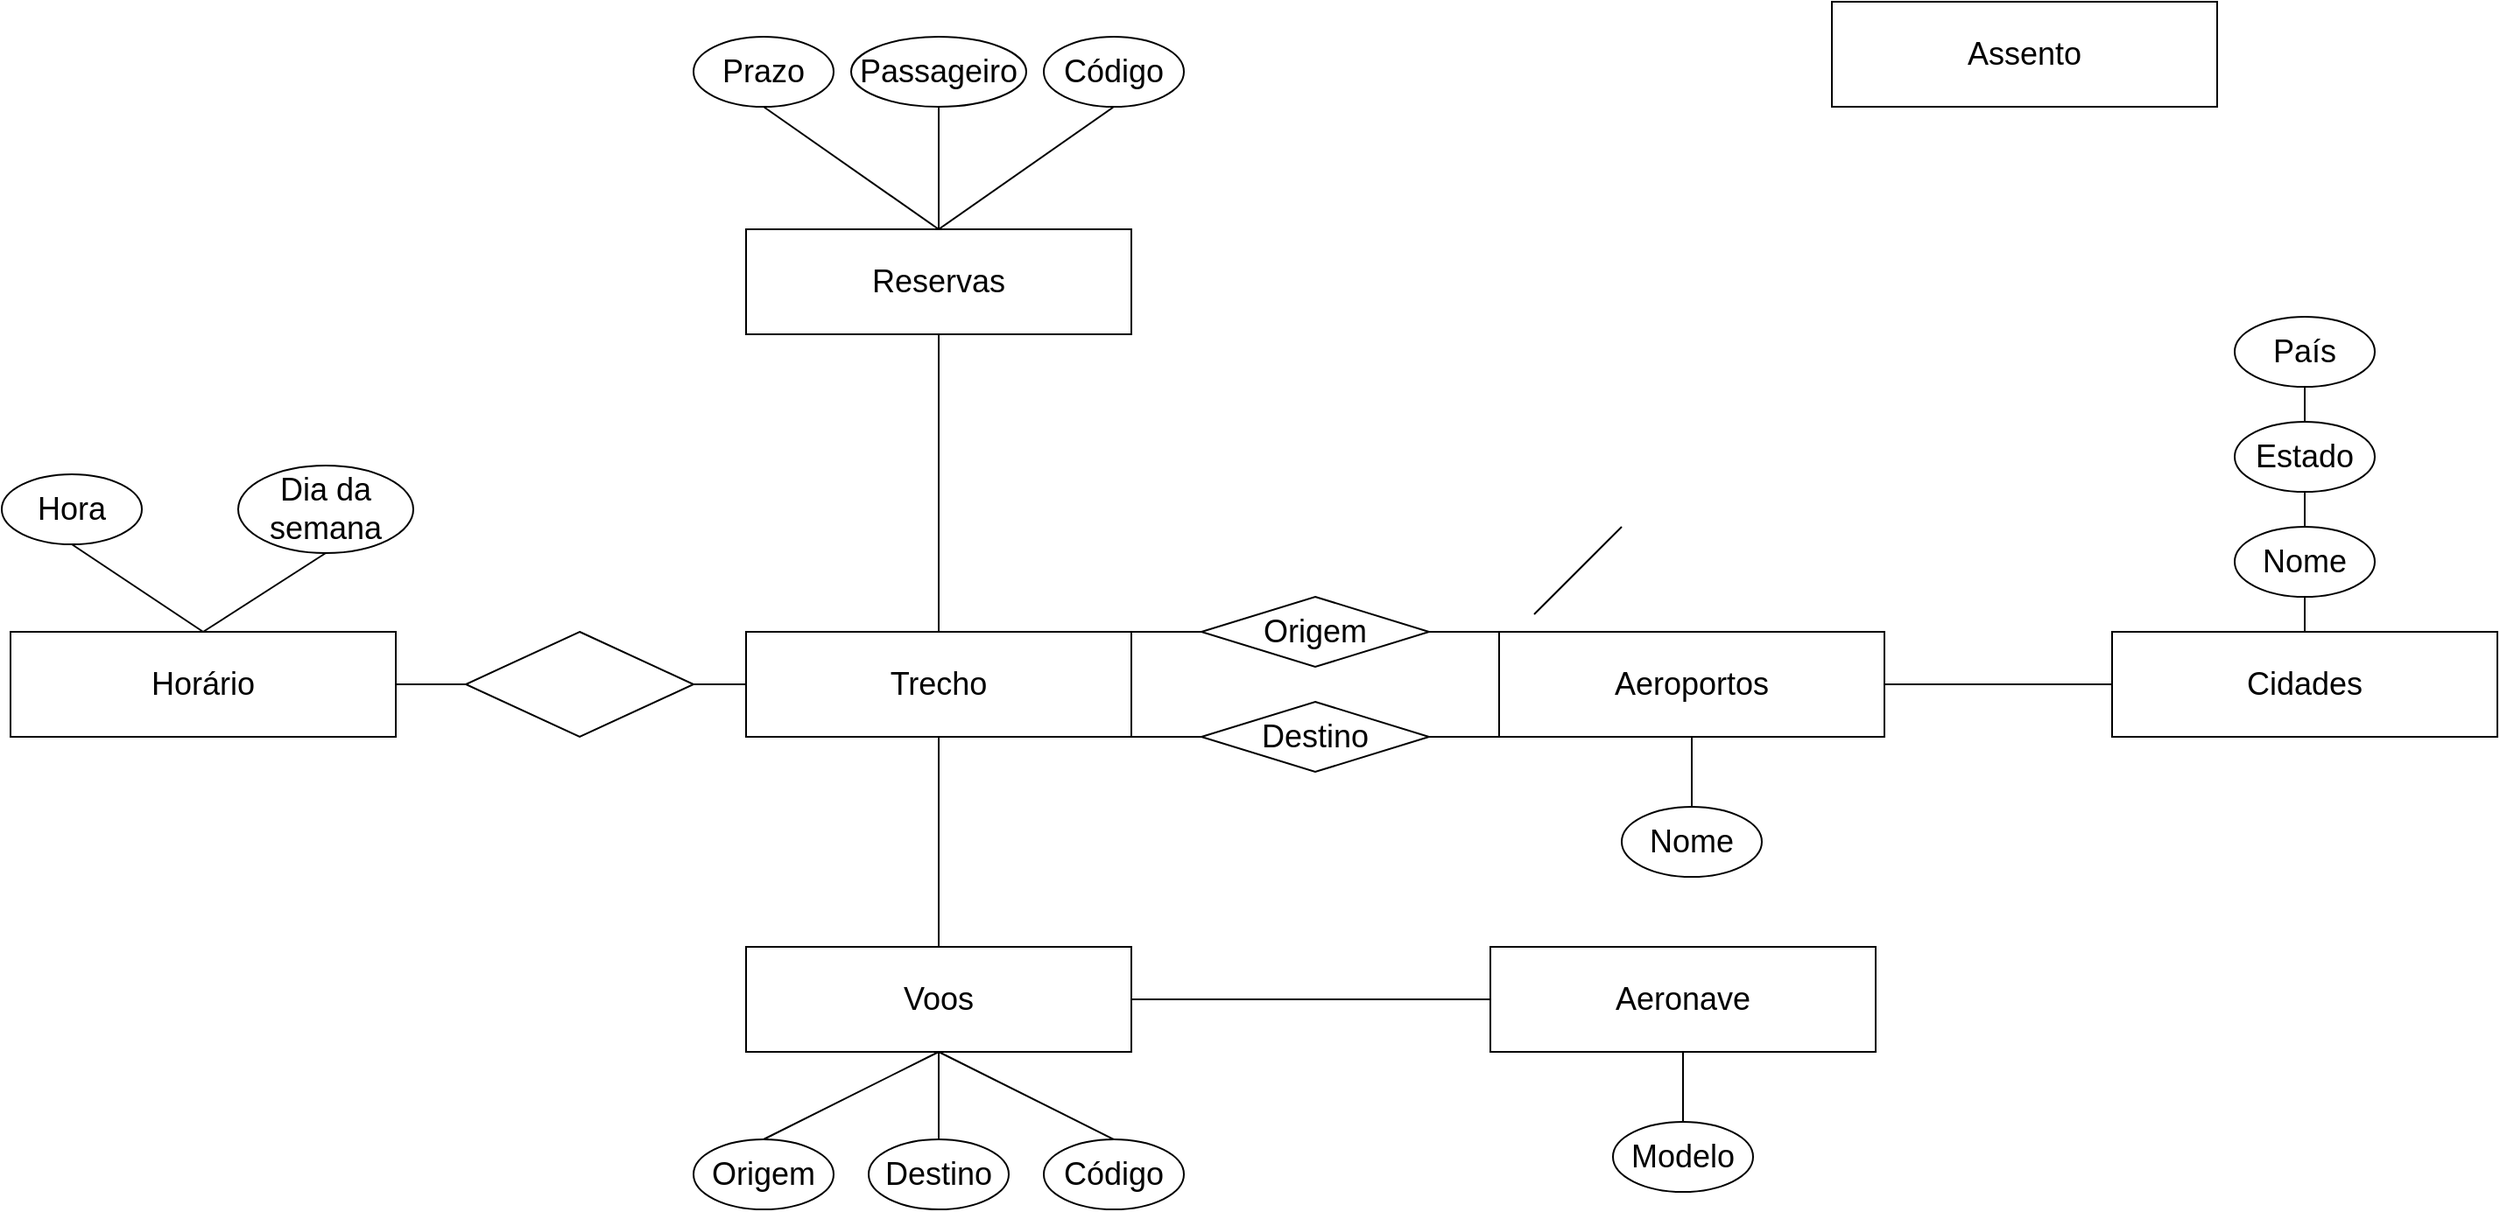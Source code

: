 <mxfile version="14.9.3" type="github">
  <diagram id="R2lEEEUBdFMjLlhIrx00" name="Page-1">
    <mxGraphModel dx="2090" dy="643" grid="1" gridSize="10" guides="1" tooltips="1" connect="1" arrows="1" fold="1" page="1" pageScale="1" pageWidth="850" pageHeight="1100" math="0" shadow="0" extFonts="Permanent Marker^https://fonts.googleapis.com/css?family=Permanent+Marker">
      <root>
        <mxCell id="0" />
        <mxCell id="1" parent="0" />
        <mxCell id="9EKVIyOOfx1yKH4zafNA-1" value="&lt;font style=&quot;font-size: 18px&quot;&gt;Trecho&lt;/font&gt;" style="rounded=0;whiteSpace=wrap;html=1;" parent="1" vertex="1">
          <mxGeometry y="370" width="220" height="60" as="geometry" />
        </mxCell>
        <mxCell id="9EKVIyOOfx1yKH4zafNA-2" value="&lt;span style=&quot;font-size: 18px&quot;&gt;Reservas&lt;/span&gt;" style="rounded=0;whiteSpace=wrap;html=1;" parent="1" vertex="1">
          <mxGeometry y="140" width="220" height="60" as="geometry" />
        </mxCell>
        <mxCell id="9EKVIyOOfx1yKH4zafNA-4" value="&lt;font style=&quot;font-size: 18px&quot;&gt;Cidades&lt;/font&gt;" style="rounded=0;whiteSpace=wrap;html=1;" parent="1" vertex="1">
          <mxGeometry x="780" y="370" width="220" height="60" as="geometry" />
        </mxCell>
        <mxCell id="9EKVIyOOfx1yKH4zafNA-5" value="&lt;span style=&quot;font-size: 18px&quot;&gt;Aeroportos&lt;/span&gt;" style="rounded=0;whiteSpace=wrap;html=1;" parent="1" vertex="1">
          <mxGeometry x="430" y="370" width="220" height="60" as="geometry" />
        </mxCell>
        <mxCell id="9EKVIyOOfx1yKH4zafNA-6" value="&lt;span style=&quot;font-size: 18px&quot;&gt;Voos&lt;/span&gt;" style="rounded=0;whiteSpace=wrap;html=1;" parent="1" vertex="1">
          <mxGeometry y="550" width="220" height="60" as="geometry" />
        </mxCell>
        <mxCell id="9EKVIyOOfx1yKH4zafNA-9" value="&lt;span style=&quot;font-size: 18px&quot;&gt;Aeronave&lt;/span&gt;" style="rounded=0;whiteSpace=wrap;html=1;" parent="1" vertex="1">
          <mxGeometry x="425" y="550" width="220" height="60" as="geometry" />
        </mxCell>
        <mxCell id="9EKVIyOOfx1yKH4zafNA-10" value="&lt;span style=&quot;font-size: 18px&quot;&gt;Assento&lt;/span&gt;" style="rounded=0;whiteSpace=wrap;html=1;" parent="1" vertex="1">
          <mxGeometry x="620" y="10" width="220" height="60" as="geometry" />
        </mxCell>
        <mxCell id="cMllE6r7DTJcGbb2FHrs-1" value="&lt;font style=&quot;font-size: 18px&quot;&gt;Código&lt;/font&gt;" style="ellipse;whiteSpace=wrap;html=1;" vertex="1" parent="1">
          <mxGeometry x="170" y="30" width="80" height="40" as="geometry" />
        </mxCell>
        <mxCell id="cMllE6r7DTJcGbb2FHrs-2" value="&lt;span style=&quot;font-size: 18px&quot;&gt;Passageiro&lt;/span&gt;" style="ellipse;whiteSpace=wrap;html=1;" vertex="1" parent="1">
          <mxGeometry x="60" y="30" width="100" height="40" as="geometry" />
        </mxCell>
        <mxCell id="cMllE6r7DTJcGbb2FHrs-3" value="" style="endArrow=none;html=1;entryX=0.5;entryY=1;entryDx=0;entryDy=0;exitX=0.5;exitY=0;exitDx=0;exitDy=0;" edge="1" parent="1" source="9EKVIyOOfx1yKH4zafNA-1" target="9EKVIyOOfx1yKH4zafNA-2">
          <mxGeometry width="50" height="50" relative="1" as="geometry">
            <mxPoint x="130" y="390" as="sourcePoint" />
            <mxPoint x="180" y="340" as="targetPoint" />
          </mxGeometry>
        </mxCell>
        <mxCell id="cMllE6r7DTJcGbb2FHrs-5" value="" style="endArrow=none;html=1;entryX=1;entryY=0.5;entryDx=0;entryDy=0;exitX=0;exitY=0.5;exitDx=0;exitDy=0;" edge="1" parent="1" source="9EKVIyOOfx1yKH4zafNA-1" target="cMllE6r7DTJcGbb2FHrs-41">
          <mxGeometry width="50" height="50" relative="1" as="geometry">
            <mxPoint x="130" y="390" as="sourcePoint" />
            <mxPoint x="-90.0" y="400" as="targetPoint" />
          </mxGeometry>
        </mxCell>
        <mxCell id="cMllE6r7DTJcGbb2FHrs-6" value="&lt;font style=&quot;font-size: 18px&quot;&gt;Prazo&lt;/font&gt;" style="ellipse;whiteSpace=wrap;html=1;" vertex="1" parent="1">
          <mxGeometry x="-30" y="30" width="80" height="40" as="geometry" />
        </mxCell>
        <mxCell id="cMllE6r7DTJcGbb2FHrs-7" value="" style="endArrow=none;html=1;entryX=0.5;entryY=1;entryDx=0;entryDy=0;exitX=0.5;exitY=0;exitDx=0;exitDy=0;" edge="1" parent="1" source="9EKVIyOOfx1yKH4zafNA-2" target="cMllE6r7DTJcGbb2FHrs-6">
          <mxGeometry width="50" height="50" relative="1" as="geometry">
            <mxPoint x="130" y="390" as="sourcePoint" />
            <mxPoint x="180" y="340" as="targetPoint" />
          </mxGeometry>
        </mxCell>
        <mxCell id="cMllE6r7DTJcGbb2FHrs-8" value="" style="endArrow=none;html=1;entryX=0.5;entryY=1;entryDx=0;entryDy=0;" edge="1" parent="1" target="cMllE6r7DTJcGbb2FHrs-1">
          <mxGeometry width="50" height="50" relative="1" as="geometry">
            <mxPoint x="110" y="140" as="sourcePoint" />
            <mxPoint x="170" y="80" as="targetPoint" />
          </mxGeometry>
        </mxCell>
        <mxCell id="cMllE6r7DTJcGbb2FHrs-9" value="" style="endArrow=none;html=1;exitX=0.5;exitY=0;exitDx=0;exitDy=0;entryX=0.5;entryY=1;entryDx=0;entryDy=0;" edge="1" parent="1" source="9EKVIyOOfx1yKH4zafNA-2" target="cMllE6r7DTJcGbb2FHrs-2">
          <mxGeometry width="50" height="50" relative="1" as="geometry">
            <mxPoint x="110" y="130.0" as="sourcePoint" />
            <mxPoint x="120" y="80" as="targetPoint" />
          </mxGeometry>
        </mxCell>
        <mxCell id="cMllE6r7DTJcGbb2FHrs-10" value="&lt;font style=&quot;font-size: 18px&quot;&gt;Origem&lt;/font&gt;" style="ellipse;whiteSpace=wrap;html=1;" vertex="1" parent="1">
          <mxGeometry x="-30" y="660" width="80" height="40" as="geometry" />
        </mxCell>
        <mxCell id="cMllE6r7DTJcGbb2FHrs-11" value="&lt;font style=&quot;font-size: 18px&quot;&gt;Código&lt;/font&gt;" style="ellipse;whiteSpace=wrap;html=1;" vertex="1" parent="1">
          <mxGeometry x="170" y="660" width="80" height="40" as="geometry" />
        </mxCell>
        <mxCell id="cMllE6r7DTJcGbb2FHrs-12" value="&lt;font style=&quot;font-size: 18px&quot;&gt;Destino&lt;/font&gt;" style="ellipse;whiteSpace=wrap;html=1;" vertex="1" parent="1">
          <mxGeometry x="70" y="660" width="80" height="40" as="geometry" />
        </mxCell>
        <mxCell id="cMllE6r7DTJcGbb2FHrs-13" value="" style="endArrow=none;html=1;entryX=0.5;entryY=1;entryDx=0;entryDy=0;exitX=0.5;exitY=0;exitDx=0;exitDy=0;" edge="1" parent="1" source="cMllE6r7DTJcGbb2FHrs-10" target="9EKVIyOOfx1yKH4zafNA-6">
          <mxGeometry width="50" height="50" relative="1" as="geometry">
            <mxPoint x="-100" y="920" as="sourcePoint" />
            <mxPoint x="-50" y="870" as="targetPoint" />
          </mxGeometry>
        </mxCell>
        <mxCell id="cMllE6r7DTJcGbb2FHrs-14" value="" style="endArrow=none;html=1;entryX=0.5;entryY=1;entryDx=0;entryDy=0;exitX=0.5;exitY=0;exitDx=0;exitDy=0;" edge="1" parent="1" source="cMllE6r7DTJcGbb2FHrs-11" target="9EKVIyOOfx1yKH4zafNA-6">
          <mxGeometry width="50" height="50" relative="1" as="geometry">
            <mxPoint x="-220" y="790" as="sourcePoint" />
            <mxPoint x="-110" y="730" as="targetPoint" />
          </mxGeometry>
        </mxCell>
        <mxCell id="cMllE6r7DTJcGbb2FHrs-15" value="" style="endArrow=none;html=1;entryX=0.5;entryY=1;entryDx=0;entryDy=0;exitX=0.5;exitY=0;exitDx=0;exitDy=0;" edge="1" parent="1" source="cMllE6r7DTJcGbb2FHrs-12" target="9EKVIyOOfx1yKH4zafNA-6">
          <mxGeometry width="50" height="50" relative="1" as="geometry">
            <mxPoint x="-210" y="800" as="sourcePoint" />
            <mxPoint x="-100" y="740" as="targetPoint" />
          </mxGeometry>
        </mxCell>
        <mxCell id="cMllE6r7DTJcGbb2FHrs-16" value="" style="endArrow=none;html=1;entryX=0.5;entryY=1;entryDx=0;entryDy=0;exitX=0.5;exitY=0;exitDx=0;exitDy=0;" edge="1" parent="1" source="9EKVIyOOfx1yKH4zafNA-6" target="9EKVIyOOfx1yKH4zafNA-1">
          <mxGeometry width="50" height="50" relative="1" as="geometry">
            <mxPoint x="380" y="460" as="sourcePoint" />
            <mxPoint x="430" y="410" as="targetPoint" />
          </mxGeometry>
        </mxCell>
        <mxCell id="cMllE6r7DTJcGbb2FHrs-20" value="&lt;font style=&quot;font-size: 18px&quot;&gt;Modelo&lt;/font&gt;" style="ellipse;whiteSpace=wrap;html=1;" vertex="1" parent="1">
          <mxGeometry x="495" y="650" width="80" height="40" as="geometry" />
        </mxCell>
        <mxCell id="cMllE6r7DTJcGbb2FHrs-21" value="" style="endArrow=none;html=1;exitX=1;exitY=0;exitDx=0;exitDy=0;entryX=0;entryY=0;entryDx=0;entryDy=0;" edge="1" parent="1" source="9EKVIyOOfx1yKH4zafNA-1" target="9EKVIyOOfx1yKH4zafNA-5">
          <mxGeometry width="50" height="50" relative="1" as="geometry">
            <mxPoint x="340" y="410" as="sourcePoint" />
            <mxPoint x="390" y="360" as="targetPoint" />
          </mxGeometry>
        </mxCell>
        <mxCell id="cMllE6r7DTJcGbb2FHrs-22" value="" style="endArrow=none;html=1;entryX=0;entryY=0.5;entryDx=0;entryDy=0;exitX=1;exitY=0.5;exitDx=0;exitDy=0;" edge="1" parent="1" source="9EKVIyOOfx1yKH4zafNA-5" target="9EKVIyOOfx1yKH4zafNA-4">
          <mxGeometry width="50" height="50" relative="1" as="geometry">
            <mxPoint x="650" y="400" as="sourcePoint" />
            <mxPoint x="390" y="360" as="targetPoint" />
          </mxGeometry>
        </mxCell>
        <mxCell id="cMllE6r7DTJcGbb2FHrs-23" value="" style="endArrow=none;html=1;exitX=1;exitY=0;exitDx=0;exitDy=0;entryX=0;entryY=1;entryDx=0;entryDy=0;" edge="1" parent="1" target="9EKVIyOOfx1yKH4zafNA-5">
          <mxGeometry width="50" height="50" relative="1" as="geometry">
            <mxPoint x="215" y="430" as="sourcePoint" />
            <mxPoint x="440" y="430" as="targetPoint" />
          </mxGeometry>
        </mxCell>
        <mxCell id="cMllE6r7DTJcGbb2FHrs-24" value="&lt;font style=&quot;font-size: 18px&quot;&gt;Destino&lt;/font&gt;" style="rhombus;whiteSpace=wrap;html=1;" vertex="1" parent="1">
          <mxGeometry x="260" y="410" width="130" height="40" as="geometry" />
        </mxCell>
        <mxCell id="cMllE6r7DTJcGbb2FHrs-28" value="&lt;font style=&quot;font-size: 18px&quot;&gt;Origem&lt;/font&gt;" style="rhombus;whiteSpace=wrap;html=1;" vertex="1" parent="1">
          <mxGeometry x="260" y="350" width="130" height="40" as="geometry" />
        </mxCell>
        <mxCell id="cMllE6r7DTJcGbb2FHrs-30" value="&lt;font style=&quot;font-size: 18px&quot;&gt;Nome&lt;/font&gt;" style="ellipse;whiteSpace=wrap;html=1;" vertex="1" parent="1">
          <mxGeometry x="850" y="310" width="80" height="40" as="geometry" />
        </mxCell>
        <mxCell id="cMllE6r7DTJcGbb2FHrs-31" value="&lt;font style=&quot;font-size: 18px&quot;&gt;Estado&lt;/font&gt;" style="ellipse;whiteSpace=wrap;html=1;" vertex="1" parent="1">
          <mxGeometry x="850" y="250" width="80" height="40" as="geometry" />
        </mxCell>
        <mxCell id="cMllE6r7DTJcGbb2FHrs-32" value="&lt;font style=&quot;font-size: 18px&quot;&gt;País&lt;/font&gt;" style="ellipse;whiteSpace=wrap;html=1;" vertex="1" parent="1">
          <mxGeometry x="850" y="190" width="80" height="40" as="geometry" />
        </mxCell>
        <mxCell id="cMllE6r7DTJcGbb2FHrs-33" value="" style="endArrow=none;html=1;entryX=0.5;entryY=0;entryDx=0;entryDy=0;exitX=0.5;exitY=1;exitDx=0;exitDy=0;" edge="1" parent="1" source="cMllE6r7DTJcGbb2FHrs-30" target="9EKVIyOOfx1yKH4zafNA-4">
          <mxGeometry width="50" height="50" relative="1" as="geometry">
            <mxPoint x="890" y="350" as="sourcePoint" />
            <mxPoint x="840" y="310" as="targetPoint" />
          </mxGeometry>
        </mxCell>
        <mxCell id="cMllE6r7DTJcGbb2FHrs-36" value="" style="endArrow=none;html=1;entryX=0.5;entryY=1;entryDx=0;entryDy=0;exitX=0.5;exitY=0;exitDx=0;exitDy=0;" edge="1" parent="1" source="cMllE6r7DTJcGbb2FHrs-30" target="cMllE6r7DTJcGbb2FHrs-31">
          <mxGeometry width="50" height="50" relative="1" as="geometry">
            <mxPoint x="890" y="330" as="sourcePoint" />
            <mxPoint x="890" y="280" as="targetPoint" />
          </mxGeometry>
        </mxCell>
        <mxCell id="cMllE6r7DTJcGbb2FHrs-37" value="" style="endArrow=none;html=1;entryX=0.5;entryY=1;entryDx=0;entryDy=0;exitX=0.5;exitY=0;exitDx=0;exitDy=0;" edge="1" parent="1" source="cMllE6r7DTJcGbb2FHrs-31" target="cMllE6r7DTJcGbb2FHrs-32">
          <mxGeometry width="50" height="50" relative="1" as="geometry">
            <mxPoint x="790" y="360" as="sourcePoint" />
            <mxPoint x="840" y="310" as="targetPoint" />
          </mxGeometry>
        </mxCell>
        <mxCell id="cMllE6r7DTJcGbb2FHrs-38" value="&lt;font style=&quot;font-size: 18px&quot;&gt;Nome&lt;/font&gt;" style="ellipse;whiteSpace=wrap;html=1;" vertex="1" parent="1">
          <mxGeometry x="500" y="470" width="80" height="40" as="geometry" />
        </mxCell>
        <mxCell id="cMllE6r7DTJcGbb2FHrs-39" value="" style="endArrow=none;html=1;" edge="1" parent="1">
          <mxGeometry width="50" height="50" relative="1" as="geometry">
            <mxPoint x="450" y="360" as="sourcePoint" />
            <mxPoint x="500" y="310" as="targetPoint" />
          </mxGeometry>
        </mxCell>
        <mxCell id="cMllE6r7DTJcGbb2FHrs-40" value="" style="endArrow=none;html=1;entryX=0.5;entryY=1;entryDx=0;entryDy=0;exitX=0.5;exitY=0;exitDx=0;exitDy=0;" edge="1" parent="1" source="cMllE6r7DTJcGbb2FHrs-38" target="9EKVIyOOfx1yKH4zafNA-5">
          <mxGeometry width="50" height="50" relative="1" as="geometry">
            <mxPoint x="450" y="360" as="sourcePoint" />
            <mxPoint x="500" y="310" as="targetPoint" />
          </mxGeometry>
        </mxCell>
        <mxCell id="cMllE6r7DTJcGbb2FHrs-41" value="&lt;span style=&quot;font-size: 18px&quot;&gt;Horário&lt;/span&gt;" style="rounded=0;whiteSpace=wrap;html=1;" vertex="1" parent="1">
          <mxGeometry x="-420" y="370" width="220" height="60" as="geometry" />
        </mxCell>
        <mxCell id="cMllE6r7DTJcGbb2FHrs-42" value="&lt;font style=&quot;font-size: 18px&quot;&gt;Hora&lt;/font&gt;" style="ellipse;whiteSpace=wrap;html=1;" vertex="1" parent="1">
          <mxGeometry x="-425" y="280" width="80" height="40" as="geometry" />
        </mxCell>
        <mxCell id="cMllE6r7DTJcGbb2FHrs-43" value="&lt;font style=&quot;font-size: 18px&quot;&gt;Dia da semana&lt;/font&gt;" style="ellipse;whiteSpace=wrap;html=1;" vertex="1" parent="1">
          <mxGeometry x="-290" y="275" width="100" height="50" as="geometry" />
        </mxCell>
        <mxCell id="cMllE6r7DTJcGbb2FHrs-44" value="" style="endArrow=none;html=1;entryX=0.5;entryY=1;entryDx=0;entryDy=0;exitX=0.5;exitY=0;exitDx=0;exitDy=0;" edge="1" parent="1" source="cMllE6r7DTJcGbb2FHrs-41" target="cMllE6r7DTJcGbb2FHrs-42">
          <mxGeometry width="50" height="50" relative="1" as="geometry">
            <mxPoint x="-180" y="350" as="sourcePoint" />
            <mxPoint x="-130" y="300" as="targetPoint" />
          </mxGeometry>
        </mxCell>
        <mxCell id="cMllE6r7DTJcGbb2FHrs-45" value="" style="endArrow=none;html=1;entryX=0.5;entryY=1;entryDx=0;entryDy=0;exitX=0.5;exitY=0;exitDx=0;exitDy=0;" edge="1" parent="1" source="cMllE6r7DTJcGbb2FHrs-41" target="cMllE6r7DTJcGbb2FHrs-43">
          <mxGeometry width="50" height="50" relative="1" as="geometry">
            <mxPoint x="-180" y="350" as="sourcePoint" />
            <mxPoint x="-130" y="300" as="targetPoint" />
          </mxGeometry>
        </mxCell>
        <mxCell id="cMllE6r7DTJcGbb2FHrs-46" value="" style="rhombus;whiteSpace=wrap;html=1;" vertex="1" parent="1">
          <mxGeometry x="-160" y="370" width="130" height="60" as="geometry" />
        </mxCell>
        <mxCell id="cMllE6r7DTJcGbb2FHrs-47" value="" style="endArrow=none;html=1;exitX=1;exitY=0.5;exitDx=0;exitDy=0;entryX=0;entryY=0.5;entryDx=0;entryDy=0;" edge="1" parent="1" source="9EKVIyOOfx1yKH4zafNA-6" target="9EKVIyOOfx1yKH4zafNA-9">
          <mxGeometry width="50" height="50" relative="1" as="geometry">
            <mxPoint x="410" y="490" as="sourcePoint" />
            <mxPoint x="460" y="440" as="targetPoint" />
          </mxGeometry>
        </mxCell>
        <mxCell id="cMllE6r7DTJcGbb2FHrs-48" value="" style="endArrow=none;html=1;exitX=0.5;exitY=1;exitDx=0;exitDy=0;entryX=0.5;entryY=0;entryDx=0;entryDy=0;" edge="1" parent="1" source="9EKVIyOOfx1yKH4zafNA-9" target="cMllE6r7DTJcGbb2FHrs-20">
          <mxGeometry width="50" height="50" relative="1" as="geometry">
            <mxPoint x="410" y="490" as="sourcePoint" />
            <mxPoint x="460" y="440" as="targetPoint" />
          </mxGeometry>
        </mxCell>
      </root>
    </mxGraphModel>
  </diagram>
</mxfile>
